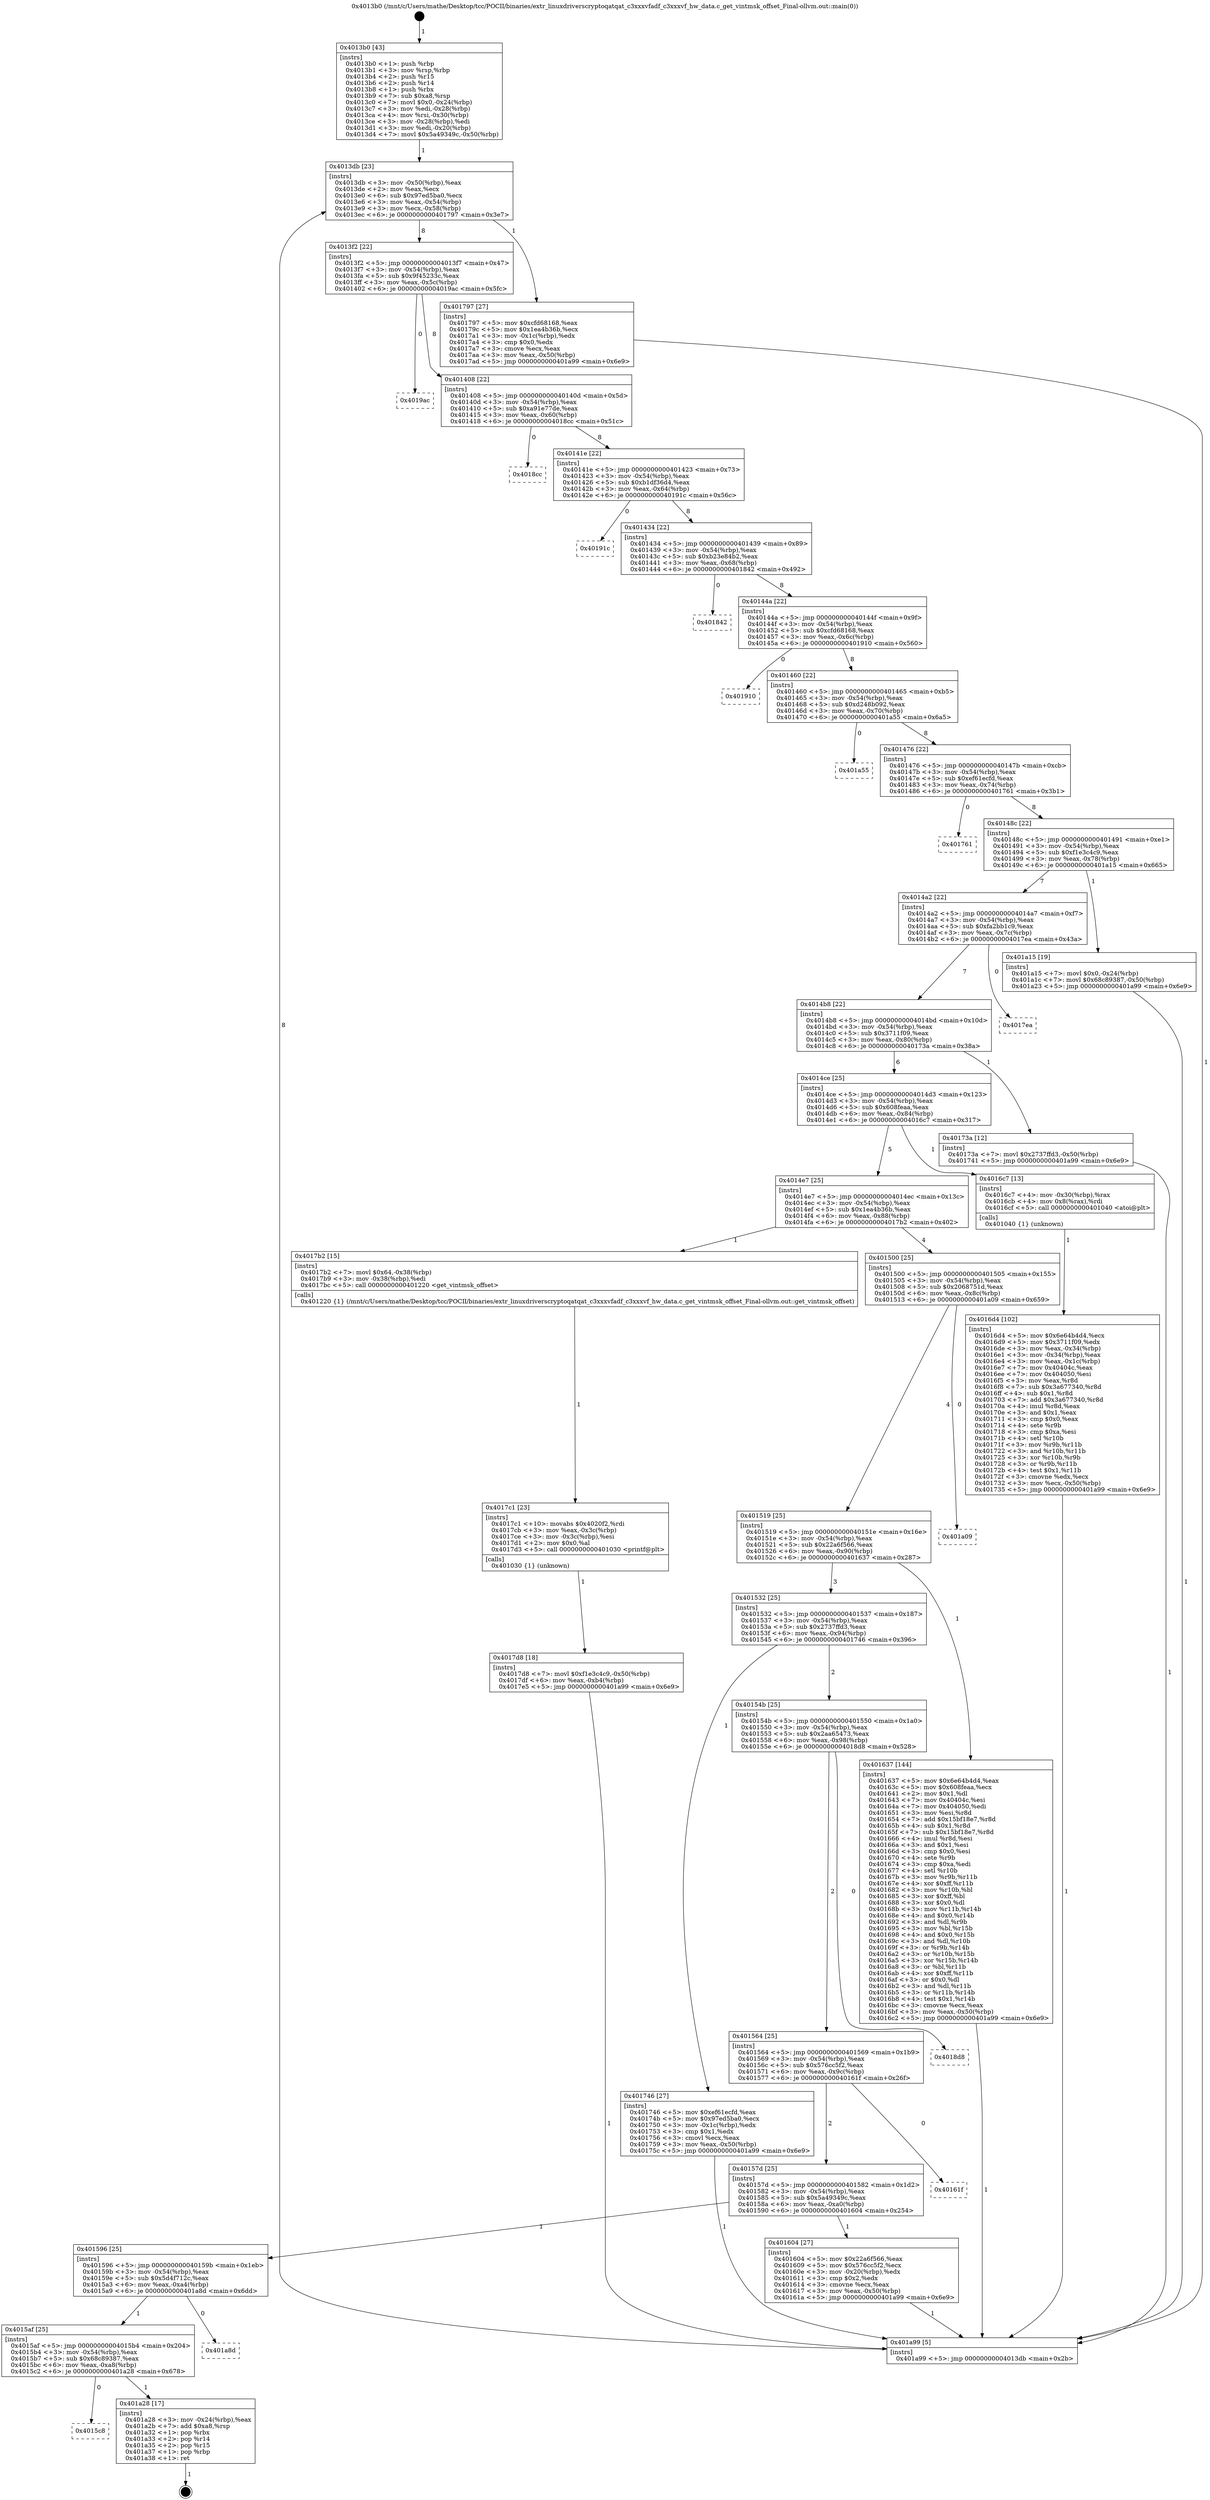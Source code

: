 digraph "0x4013b0" {
  label = "0x4013b0 (/mnt/c/Users/mathe/Desktop/tcc/POCII/binaries/extr_linuxdriverscryptoqatqat_c3xxxvfadf_c3xxxvf_hw_data.c_get_vintmsk_offset_Final-ollvm.out::main(0))"
  labelloc = "t"
  node[shape=record]

  Entry [label="",width=0.3,height=0.3,shape=circle,fillcolor=black,style=filled]
  "0x4013db" [label="{
     0x4013db [23]\l
     | [instrs]\l
     &nbsp;&nbsp;0x4013db \<+3\>: mov -0x50(%rbp),%eax\l
     &nbsp;&nbsp;0x4013de \<+2\>: mov %eax,%ecx\l
     &nbsp;&nbsp;0x4013e0 \<+6\>: sub $0x97ed5ba0,%ecx\l
     &nbsp;&nbsp;0x4013e6 \<+3\>: mov %eax,-0x54(%rbp)\l
     &nbsp;&nbsp;0x4013e9 \<+3\>: mov %ecx,-0x58(%rbp)\l
     &nbsp;&nbsp;0x4013ec \<+6\>: je 0000000000401797 \<main+0x3e7\>\l
  }"]
  "0x401797" [label="{
     0x401797 [27]\l
     | [instrs]\l
     &nbsp;&nbsp;0x401797 \<+5\>: mov $0xcfd68168,%eax\l
     &nbsp;&nbsp;0x40179c \<+5\>: mov $0x1ea4b36b,%ecx\l
     &nbsp;&nbsp;0x4017a1 \<+3\>: mov -0x1c(%rbp),%edx\l
     &nbsp;&nbsp;0x4017a4 \<+3\>: cmp $0x0,%edx\l
     &nbsp;&nbsp;0x4017a7 \<+3\>: cmove %ecx,%eax\l
     &nbsp;&nbsp;0x4017aa \<+3\>: mov %eax,-0x50(%rbp)\l
     &nbsp;&nbsp;0x4017ad \<+5\>: jmp 0000000000401a99 \<main+0x6e9\>\l
  }"]
  "0x4013f2" [label="{
     0x4013f2 [22]\l
     | [instrs]\l
     &nbsp;&nbsp;0x4013f2 \<+5\>: jmp 00000000004013f7 \<main+0x47\>\l
     &nbsp;&nbsp;0x4013f7 \<+3\>: mov -0x54(%rbp),%eax\l
     &nbsp;&nbsp;0x4013fa \<+5\>: sub $0x9f45233c,%eax\l
     &nbsp;&nbsp;0x4013ff \<+3\>: mov %eax,-0x5c(%rbp)\l
     &nbsp;&nbsp;0x401402 \<+6\>: je 00000000004019ac \<main+0x5fc\>\l
  }"]
  Exit [label="",width=0.3,height=0.3,shape=circle,fillcolor=black,style=filled,peripheries=2]
  "0x4019ac" [label="{
     0x4019ac\l
  }", style=dashed]
  "0x401408" [label="{
     0x401408 [22]\l
     | [instrs]\l
     &nbsp;&nbsp;0x401408 \<+5\>: jmp 000000000040140d \<main+0x5d\>\l
     &nbsp;&nbsp;0x40140d \<+3\>: mov -0x54(%rbp),%eax\l
     &nbsp;&nbsp;0x401410 \<+5\>: sub $0xa91e77de,%eax\l
     &nbsp;&nbsp;0x401415 \<+3\>: mov %eax,-0x60(%rbp)\l
     &nbsp;&nbsp;0x401418 \<+6\>: je 00000000004018cc \<main+0x51c\>\l
  }"]
  "0x4015c8" [label="{
     0x4015c8\l
  }", style=dashed]
  "0x4018cc" [label="{
     0x4018cc\l
  }", style=dashed]
  "0x40141e" [label="{
     0x40141e [22]\l
     | [instrs]\l
     &nbsp;&nbsp;0x40141e \<+5\>: jmp 0000000000401423 \<main+0x73\>\l
     &nbsp;&nbsp;0x401423 \<+3\>: mov -0x54(%rbp),%eax\l
     &nbsp;&nbsp;0x401426 \<+5\>: sub $0xb1df36d4,%eax\l
     &nbsp;&nbsp;0x40142b \<+3\>: mov %eax,-0x64(%rbp)\l
     &nbsp;&nbsp;0x40142e \<+6\>: je 000000000040191c \<main+0x56c\>\l
  }"]
  "0x401a28" [label="{
     0x401a28 [17]\l
     | [instrs]\l
     &nbsp;&nbsp;0x401a28 \<+3\>: mov -0x24(%rbp),%eax\l
     &nbsp;&nbsp;0x401a2b \<+7\>: add $0xa8,%rsp\l
     &nbsp;&nbsp;0x401a32 \<+1\>: pop %rbx\l
     &nbsp;&nbsp;0x401a33 \<+2\>: pop %r14\l
     &nbsp;&nbsp;0x401a35 \<+2\>: pop %r15\l
     &nbsp;&nbsp;0x401a37 \<+1\>: pop %rbp\l
     &nbsp;&nbsp;0x401a38 \<+1\>: ret\l
  }"]
  "0x40191c" [label="{
     0x40191c\l
  }", style=dashed]
  "0x401434" [label="{
     0x401434 [22]\l
     | [instrs]\l
     &nbsp;&nbsp;0x401434 \<+5\>: jmp 0000000000401439 \<main+0x89\>\l
     &nbsp;&nbsp;0x401439 \<+3\>: mov -0x54(%rbp),%eax\l
     &nbsp;&nbsp;0x40143c \<+5\>: sub $0xb23e84b2,%eax\l
     &nbsp;&nbsp;0x401441 \<+3\>: mov %eax,-0x68(%rbp)\l
     &nbsp;&nbsp;0x401444 \<+6\>: je 0000000000401842 \<main+0x492\>\l
  }"]
  "0x4015af" [label="{
     0x4015af [25]\l
     | [instrs]\l
     &nbsp;&nbsp;0x4015af \<+5\>: jmp 00000000004015b4 \<main+0x204\>\l
     &nbsp;&nbsp;0x4015b4 \<+3\>: mov -0x54(%rbp),%eax\l
     &nbsp;&nbsp;0x4015b7 \<+5\>: sub $0x68c89387,%eax\l
     &nbsp;&nbsp;0x4015bc \<+6\>: mov %eax,-0xa8(%rbp)\l
     &nbsp;&nbsp;0x4015c2 \<+6\>: je 0000000000401a28 \<main+0x678\>\l
  }"]
  "0x401842" [label="{
     0x401842\l
  }", style=dashed]
  "0x40144a" [label="{
     0x40144a [22]\l
     | [instrs]\l
     &nbsp;&nbsp;0x40144a \<+5\>: jmp 000000000040144f \<main+0x9f\>\l
     &nbsp;&nbsp;0x40144f \<+3\>: mov -0x54(%rbp),%eax\l
     &nbsp;&nbsp;0x401452 \<+5\>: sub $0xcfd68168,%eax\l
     &nbsp;&nbsp;0x401457 \<+3\>: mov %eax,-0x6c(%rbp)\l
     &nbsp;&nbsp;0x40145a \<+6\>: je 0000000000401910 \<main+0x560\>\l
  }"]
  "0x401a8d" [label="{
     0x401a8d\l
  }", style=dashed]
  "0x401910" [label="{
     0x401910\l
  }", style=dashed]
  "0x401460" [label="{
     0x401460 [22]\l
     | [instrs]\l
     &nbsp;&nbsp;0x401460 \<+5\>: jmp 0000000000401465 \<main+0xb5\>\l
     &nbsp;&nbsp;0x401465 \<+3\>: mov -0x54(%rbp),%eax\l
     &nbsp;&nbsp;0x401468 \<+5\>: sub $0xd248b092,%eax\l
     &nbsp;&nbsp;0x40146d \<+3\>: mov %eax,-0x70(%rbp)\l
     &nbsp;&nbsp;0x401470 \<+6\>: je 0000000000401a55 \<main+0x6a5\>\l
  }"]
  "0x4017d8" [label="{
     0x4017d8 [18]\l
     | [instrs]\l
     &nbsp;&nbsp;0x4017d8 \<+7\>: movl $0xf1e3c4c9,-0x50(%rbp)\l
     &nbsp;&nbsp;0x4017df \<+6\>: mov %eax,-0xb4(%rbp)\l
     &nbsp;&nbsp;0x4017e5 \<+5\>: jmp 0000000000401a99 \<main+0x6e9\>\l
  }"]
  "0x401a55" [label="{
     0x401a55\l
  }", style=dashed]
  "0x401476" [label="{
     0x401476 [22]\l
     | [instrs]\l
     &nbsp;&nbsp;0x401476 \<+5\>: jmp 000000000040147b \<main+0xcb\>\l
     &nbsp;&nbsp;0x40147b \<+3\>: mov -0x54(%rbp),%eax\l
     &nbsp;&nbsp;0x40147e \<+5\>: sub $0xef61ecfd,%eax\l
     &nbsp;&nbsp;0x401483 \<+3\>: mov %eax,-0x74(%rbp)\l
     &nbsp;&nbsp;0x401486 \<+6\>: je 0000000000401761 \<main+0x3b1\>\l
  }"]
  "0x4017c1" [label="{
     0x4017c1 [23]\l
     | [instrs]\l
     &nbsp;&nbsp;0x4017c1 \<+10\>: movabs $0x4020f2,%rdi\l
     &nbsp;&nbsp;0x4017cb \<+3\>: mov %eax,-0x3c(%rbp)\l
     &nbsp;&nbsp;0x4017ce \<+3\>: mov -0x3c(%rbp),%esi\l
     &nbsp;&nbsp;0x4017d1 \<+2\>: mov $0x0,%al\l
     &nbsp;&nbsp;0x4017d3 \<+5\>: call 0000000000401030 \<printf@plt\>\l
     | [calls]\l
     &nbsp;&nbsp;0x401030 \{1\} (unknown)\l
  }"]
  "0x401761" [label="{
     0x401761\l
  }", style=dashed]
  "0x40148c" [label="{
     0x40148c [22]\l
     | [instrs]\l
     &nbsp;&nbsp;0x40148c \<+5\>: jmp 0000000000401491 \<main+0xe1\>\l
     &nbsp;&nbsp;0x401491 \<+3\>: mov -0x54(%rbp),%eax\l
     &nbsp;&nbsp;0x401494 \<+5\>: sub $0xf1e3c4c9,%eax\l
     &nbsp;&nbsp;0x401499 \<+3\>: mov %eax,-0x78(%rbp)\l
     &nbsp;&nbsp;0x40149c \<+6\>: je 0000000000401a15 \<main+0x665\>\l
  }"]
  "0x4016d4" [label="{
     0x4016d4 [102]\l
     | [instrs]\l
     &nbsp;&nbsp;0x4016d4 \<+5\>: mov $0x6e64b4d4,%ecx\l
     &nbsp;&nbsp;0x4016d9 \<+5\>: mov $0x3711f09,%edx\l
     &nbsp;&nbsp;0x4016de \<+3\>: mov %eax,-0x34(%rbp)\l
     &nbsp;&nbsp;0x4016e1 \<+3\>: mov -0x34(%rbp),%eax\l
     &nbsp;&nbsp;0x4016e4 \<+3\>: mov %eax,-0x1c(%rbp)\l
     &nbsp;&nbsp;0x4016e7 \<+7\>: mov 0x40404c,%eax\l
     &nbsp;&nbsp;0x4016ee \<+7\>: mov 0x404050,%esi\l
     &nbsp;&nbsp;0x4016f5 \<+3\>: mov %eax,%r8d\l
     &nbsp;&nbsp;0x4016f8 \<+7\>: sub $0x3a677340,%r8d\l
     &nbsp;&nbsp;0x4016ff \<+4\>: sub $0x1,%r8d\l
     &nbsp;&nbsp;0x401703 \<+7\>: add $0x3a677340,%r8d\l
     &nbsp;&nbsp;0x40170a \<+4\>: imul %r8d,%eax\l
     &nbsp;&nbsp;0x40170e \<+3\>: and $0x1,%eax\l
     &nbsp;&nbsp;0x401711 \<+3\>: cmp $0x0,%eax\l
     &nbsp;&nbsp;0x401714 \<+4\>: sete %r9b\l
     &nbsp;&nbsp;0x401718 \<+3\>: cmp $0xa,%esi\l
     &nbsp;&nbsp;0x40171b \<+4\>: setl %r10b\l
     &nbsp;&nbsp;0x40171f \<+3\>: mov %r9b,%r11b\l
     &nbsp;&nbsp;0x401722 \<+3\>: and %r10b,%r11b\l
     &nbsp;&nbsp;0x401725 \<+3\>: xor %r10b,%r9b\l
     &nbsp;&nbsp;0x401728 \<+3\>: or %r9b,%r11b\l
     &nbsp;&nbsp;0x40172b \<+4\>: test $0x1,%r11b\l
     &nbsp;&nbsp;0x40172f \<+3\>: cmovne %edx,%ecx\l
     &nbsp;&nbsp;0x401732 \<+3\>: mov %ecx,-0x50(%rbp)\l
     &nbsp;&nbsp;0x401735 \<+5\>: jmp 0000000000401a99 \<main+0x6e9\>\l
  }"]
  "0x401a15" [label="{
     0x401a15 [19]\l
     | [instrs]\l
     &nbsp;&nbsp;0x401a15 \<+7\>: movl $0x0,-0x24(%rbp)\l
     &nbsp;&nbsp;0x401a1c \<+7\>: movl $0x68c89387,-0x50(%rbp)\l
     &nbsp;&nbsp;0x401a23 \<+5\>: jmp 0000000000401a99 \<main+0x6e9\>\l
  }"]
  "0x4014a2" [label="{
     0x4014a2 [22]\l
     | [instrs]\l
     &nbsp;&nbsp;0x4014a2 \<+5\>: jmp 00000000004014a7 \<main+0xf7\>\l
     &nbsp;&nbsp;0x4014a7 \<+3\>: mov -0x54(%rbp),%eax\l
     &nbsp;&nbsp;0x4014aa \<+5\>: sub $0xfa2bb1c9,%eax\l
     &nbsp;&nbsp;0x4014af \<+3\>: mov %eax,-0x7c(%rbp)\l
     &nbsp;&nbsp;0x4014b2 \<+6\>: je 00000000004017ea \<main+0x43a\>\l
  }"]
  "0x4013b0" [label="{
     0x4013b0 [43]\l
     | [instrs]\l
     &nbsp;&nbsp;0x4013b0 \<+1\>: push %rbp\l
     &nbsp;&nbsp;0x4013b1 \<+3\>: mov %rsp,%rbp\l
     &nbsp;&nbsp;0x4013b4 \<+2\>: push %r15\l
     &nbsp;&nbsp;0x4013b6 \<+2\>: push %r14\l
     &nbsp;&nbsp;0x4013b8 \<+1\>: push %rbx\l
     &nbsp;&nbsp;0x4013b9 \<+7\>: sub $0xa8,%rsp\l
     &nbsp;&nbsp;0x4013c0 \<+7\>: movl $0x0,-0x24(%rbp)\l
     &nbsp;&nbsp;0x4013c7 \<+3\>: mov %edi,-0x28(%rbp)\l
     &nbsp;&nbsp;0x4013ca \<+4\>: mov %rsi,-0x30(%rbp)\l
     &nbsp;&nbsp;0x4013ce \<+3\>: mov -0x28(%rbp),%edi\l
     &nbsp;&nbsp;0x4013d1 \<+3\>: mov %edi,-0x20(%rbp)\l
     &nbsp;&nbsp;0x4013d4 \<+7\>: movl $0x5a49349c,-0x50(%rbp)\l
  }"]
  "0x4017ea" [label="{
     0x4017ea\l
  }", style=dashed]
  "0x4014b8" [label="{
     0x4014b8 [22]\l
     | [instrs]\l
     &nbsp;&nbsp;0x4014b8 \<+5\>: jmp 00000000004014bd \<main+0x10d\>\l
     &nbsp;&nbsp;0x4014bd \<+3\>: mov -0x54(%rbp),%eax\l
     &nbsp;&nbsp;0x4014c0 \<+5\>: sub $0x3711f09,%eax\l
     &nbsp;&nbsp;0x4014c5 \<+3\>: mov %eax,-0x80(%rbp)\l
     &nbsp;&nbsp;0x4014c8 \<+6\>: je 000000000040173a \<main+0x38a\>\l
  }"]
  "0x401a99" [label="{
     0x401a99 [5]\l
     | [instrs]\l
     &nbsp;&nbsp;0x401a99 \<+5\>: jmp 00000000004013db \<main+0x2b\>\l
  }"]
  "0x40173a" [label="{
     0x40173a [12]\l
     | [instrs]\l
     &nbsp;&nbsp;0x40173a \<+7\>: movl $0x2737ffd3,-0x50(%rbp)\l
     &nbsp;&nbsp;0x401741 \<+5\>: jmp 0000000000401a99 \<main+0x6e9\>\l
  }"]
  "0x4014ce" [label="{
     0x4014ce [25]\l
     | [instrs]\l
     &nbsp;&nbsp;0x4014ce \<+5\>: jmp 00000000004014d3 \<main+0x123\>\l
     &nbsp;&nbsp;0x4014d3 \<+3\>: mov -0x54(%rbp),%eax\l
     &nbsp;&nbsp;0x4014d6 \<+5\>: sub $0x608feaa,%eax\l
     &nbsp;&nbsp;0x4014db \<+6\>: mov %eax,-0x84(%rbp)\l
     &nbsp;&nbsp;0x4014e1 \<+6\>: je 00000000004016c7 \<main+0x317\>\l
  }"]
  "0x401596" [label="{
     0x401596 [25]\l
     | [instrs]\l
     &nbsp;&nbsp;0x401596 \<+5\>: jmp 000000000040159b \<main+0x1eb\>\l
     &nbsp;&nbsp;0x40159b \<+3\>: mov -0x54(%rbp),%eax\l
     &nbsp;&nbsp;0x40159e \<+5\>: sub $0x5d4f712c,%eax\l
     &nbsp;&nbsp;0x4015a3 \<+6\>: mov %eax,-0xa4(%rbp)\l
     &nbsp;&nbsp;0x4015a9 \<+6\>: je 0000000000401a8d \<main+0x6dd\>\l
  }"]
  "0x4016c7" [label="{
     0x4016c7 [13]\l
     | [instrs]\l
     &nbsp;&nbsp;0x4016c7 \<+4\>: mov -0x30(%rbp),%rax\l
     &nbsp;&nbsp;0x4016cb \<+4\>: mov 0x8(%rax),%rdi\l
     &nbsp;&nbsp;0x4016cf \<+5\>: call 0000000000401040 \<atoi@plt\>\l
     | [calls]\l
     &nbsp;&nbsp;0x401040 \{1\} (unknown)\l
  }"]
  "0x4014e7" [label="{
     0x4014e7 [25]\l
     | [instrs]\l
     &nbsp;&nbsp;0x4014e7 \<+5\>: jmp 00000000004014ec \<main+0x13c\>\l
     &nbsp;&nbsp;0x4014ec \<+3\>: mov -0x54(%rbp),%eax\l
     &nbsp;&nbsp;0x4014ef \<+5\>: sub $0x1ea4b36b,%eax\l
     &nbsp;&nbsp;0x4014f4 \<+6\>: mov %eax,-0x88(%rbp)\l
     &nbsp;&nbsp;0x4014fa \<+6\>: je 00000000004017b2 \<main+0x402\>\l
  }"]
  "0x401604" [label="{
     0x401604 [27]\l
     | [instrs]\l
     &nbsp;&nbsp;0x401604 \<+5\>: mov $0x22a6f566,%eax\l
     &nbsp;&nbsp;0x401609 \<+5\>: mov $0x576cc5f2,%ecx\l
     &nbsp;&nbsp;0x40160e \<+3\>: mov -0x20(%rbp),%edx\l
     &nbsp;&nbsp;0x401611 \<+3\>: cmp $0x2,%edx\l
     &nbsp;&nbsp;0x401614 \<+3\>: cmovne %ecx,%eax\l
     &nbsp;&nbsp;0x401617 \<+3\>: mov %eax,-0x50(%rbp)\l
     &nbsp;&nbsp;0x40161a \<+5\>: jmp 0000000000401a99 \<main+0x6e9\>\l
  }"]
  "0x4017b2" [label="{
     0x4017b2 [15]\l
     | [instrs]\l
     &nbsp;&nbsp;0x4017b2 \<+7\>: movl $0x64,-0x38(%rbp)\l
     &nbsp;&nbsp;0x4017b9 \<+3\>: mov -0x38(%rbp),%edi\l
     &nbsp;&nbsp;0x4017bc \<+5\>: call 0000000000401220 \<get_vintmsk_offset\>\l
     | [calls]\l
     &nbsp;&nbsp;0x401220 \{1\} (/mnt/c/Users/mathe/Desktop/tcc/POCII/binaries/extr_linuxdriverscryptoqatqat_c3xxxvfadf_c3xxxvf_hw_data.c_get_vintmsk_offset_Final-ollvm.out::get_vintmsk_offset)\l
  }"]
  "0x401500" [label="{
     0x401500 [25]\l
     | [instrs]\l
     &nbsp;&nbsp;0x401500 \<+5\>: jmp 0000000000401505 \<main+0x155\>\l
     &nbsp;&nbsp;0x401505 \<+3\>: mov -0x54(%rbp),%eax\l
     &nbsp;&nbsp;0x401508 \<+5\>: sub $0x2068751d,%eax\l
     &nbsp;&nbsp;0x40150d \<+6\>: mov %eax,-0x8c(%rbp)\l
     &nbsp;&nbsp;0x401513 \<+6\>: je 0000000000401a09 \<main+0x659\>\l
  }"]
  "0x40157d" [label="{
     0x40157d [25]\l
     | [instrs]\l
     &nbsp;&nbsp;0x40157d \<+5\>: jmp 0000000000401582 \<main+0x1d2\>\l
     &nbsp;&nbsp;0x401582 \<+3\>: mov -0x54(%rbp),%eax\l
     &nbsp;&nbsp;0x401585 \<+5\>: sub $0x5a49349c,%eax\l
     &nbsp;&nbsp;0x40158a \<+6\>: mov %eax,-0xa0(%rbp)\l
     &nbsp;&nbsp;0x401590 \<+6\>: je 0000000000401604 \<main+0x254\>\l
  }"]
  "0x401a09" [label="{
     0x401a09\l
  }", style=dashed]
  "0x401519" [label="{
     0x401519 [25]\l
     | [instrs]\l
     &nbsp;&nbsp;0x401519 \<+5\>: jmp 000000000040151e \<main+0x16e\>\l
     &nbsp;&nbsp;0x40151e \<+3\>: mov -0x54(%rbp),%eax\l
     &nbsp;&nbsp;0x401521 \<+5\>: sub $0x22a6f566,%eax\l
     &nbsp;&nbsp;0x401526 \<+6\>: mov %eax,-0x90(%rbp)\l
     &nbsp;&nbsp;0x40152c \<+6\>: je 0000000000401637 \<main+0x287\>\l
  }"]
  "0x40161f" [label="{
     0x40161f\l
  }", style=dashed]
  "0x401637" [label="{
     0x401637 [144]\l
     | [instrs]\l
     &nbsp;&nbsp;0x401637 \<+5\>: mov $0x6e64b4d4,%eax\l
     &nbsp;&nbsp;0x40163c \<+5\>: mov $0x608feaa,%ecx\l
     &nbsp;&nbsp;0x401641 \<+2\>: mov $0x1,%dl\l
     &nbsp;&nbsp;0x401643 \<+7\>: mov 0x40404c,%esi\l
     &nbsp;&nbsp;0x40164a \<+7\>: mov 0x404050,%edi\l
     &nbsp;&nbsp;0x401651 \<+3\>: mov %esi,%r8d\l
     &nbsp;&nbsp;0x401654 \<+7\>: add $0x15bf18e7,%r8d\l
     &nbsp;&nbsp;0x40165b \<+4\>: sub $0x1,%r8d\l
     &nbsp;&nbsp;0x40165f \<+7\>: sub $0x15bf18e7,%r8d\l
     &nbsp;&nbsp;0x401666 \<+4\>: imul %r8d,%esi\l
     &nbsp;&nbsp;0x40166a \<+3\>: and $0x1,%esi\l
     &nbsp;&nbsp;0x40166d \<+3\>: cmp $0x0,%esi\l
     &nbsp;&nbsp;0x401670 \<+4\>: sete %r9b\l
     &nbsp;&nbsp;0x401674 \<+3\>: cmp $0xa,%edi\l
     &nbsp;&nbsp;0x401677 \<+4\>: setl %r10b\l
     &nbsp;&nbsp;0x40167b \<+3\>: mov %r9b,%r11b\l
     &nbsp;&nbsp;0x40167e \<+4\>: xor $0xff,%r11b\l
     &nbsp;&nbsp;0x401682 \<+3\>: mov %r10b,%bl\l
     &nbsp;&nbsp;0x401685 \<+3\>: xor $0xff,%bl\l
     &nbsp;&nbsp;0x401688 \<+3\>: xor $0x0,%dl\l
     &nbsp;&nbsp;0x40168b \<+3\>: mov %r11b,%r14b\l
     &nbsp;&nbsp;0x40168e \<+4\>: and $0x0,%r14b\l
     &nbsp;&nbsp;0x401692 \<+3\>: and %dl,%r9b\l
     &nbsp;&nbsp;0x401695 \<+3\>: mov %bl,%r15b\l
     &nbsp;&nbsp;0x401698 \<+4\>: and $0x0,%r15b\l
     &nbsp;&nbsp;0x40169c \<+3\>: and %dl,%r10b\l
     &nbsp;&nbsp;0x40169f \<+3\>: or %r9b,%r14b\l
     &nbsp;&nbsp;0x4016a2 \<+3\>: or %r10b,%r15b\l
     &nbsp;&nbsp;0x4016a5 \<+3\>: xor %r15b,%r14b\l
     &nbsp;&nbsp;0x4016a8 \<+3\>: or %bl,%r11b\l
     &nbsp;&nbsp;0x4016ab \<+4\>: xor $0xff,%r11b\l
     &nbsp;&nbsp;0x4016af \<+3\>: or $0x0,%dl\l
     &nbsp;&nbsp;0x4016b2 \<+3\>: and %dl,%r11b\l
     &nbsp;&nbsp;0x4016b5 \<+3\>: or %r11b,%r14b\l
     &nbsp;&nbsp;0x4016b8 \<+4\>: test $0x1,%r14b\l
     &nbsp;&nbsp;0x4016bc \<+3\>: cmovne %ecx,%eax\l
     &nbsp;&nbsp;0x4016bf \<+3\>: mov %eax,-0x50(%rbp)\l
     &nbsp;&nbsp;0x4016c2 \<+5\>: jmp 0000000000401a99 \<main+0x6e9\>\l
  }"]
  "0x401532" [label="{
     0x401532 [25]\l
     | [instrs]\l
     &nbsp;&nbsp;0x401532 \<+5\>: jmp 0000000000401537 \<main+0x187\>\l
     &nbsp;&nbsp;0x401537 \<+3\>: mov -0x54(%rbp),%eax\l
     &nbsp;&nbsp;0x40153a \<+5\>: sub $0x2737ffd3,%eax\l
     &nbsp;&nbsp;0x40153f \<+6\>: mov %eax,-0x94(%rbp)\l
     &nbsp;&nbsp;0x401545 \<+6\>: je 0000000000401746 \<main+0x396\>\l
  }"]
  "0x401564" [label="{
     0x401564 [25]\l
     | [instrs]\l
     &nbsp;&nbsp;0x401564 \<+5\>: jmp 0000000000401569 \<main+0x1b9\>\l
     &nbsp;&nbsp;0x401569 \<+3\>: mov -0x54(%rbp),%eax\l
     &nbsp;&nbsp;0x40156c \<+5\>: sub $0x576cc5f2,%eax\l
     &nbsp;&nbsp;0x401571 \<+6\>: mov %eax,-0x9c(%rbp)\l
     &nbsp;&nbsp;0x401577 \<+6\>: je 000000000040161f \<main+0x26f\>\l
  }"]
  "0x401746" [label="{
     0x401746 [27]\l
     | [instrs]\l
     &nbsp;&nbsp;0x401746 \<+5\>: mov $0xef61ecfd,%eax\l
     &nbsp;&nbsp;0x40174b \<+5\>: mov $0x97ed5ba0,%ecx\l
     &nbsp;&nbsp;0x401750 \<+3\>: mov -0x1c(%rbp),%edx\l
     &nbsp;&nbsp;0x401753 \<+3\>: cmp $0x1,%edx\l
     &nbsp;&nbsp;0x401756 \<+3\>: cmovl %ecx,%eax\l
     &nbsp;&nbsp;0x401759 \<+3\>: mov %eax,-0x50(%rbp)\l
     &nbsp;&nbsp;0x40175c \<+5\>: jmp 0000000000401a99 \<main+0x6e9\>\l
  }"]
  "0x40154b" [label="{
     0x40154b [25]\l
     | [instrs]\l
     &nbsp;&nbsp;0x40154b \<+5\>: jmp 0000000000401550 \<main+0x1a0\>\l
     &nbsp;&nbsp;0x401550 \<+3\>: mov -0x54(%rbp),%eax\l
     &nbsp;&nbsp;0x401553 \<+5\>: sub $0x2aa65473,%eax\l
     &nbsp;&nbsp;0x401558 \<+6\>: mov %eax,-0x98(%rbp)\l
     &nbsp;&nbsp;0x40155e \<+6\>: je 00000000004018d8 \<main+0x528\>\l
  }"]
  "0x4018d8" [label="{
     0x4018d8\l
  }", style=dashed]
  Entry -> "0x4013b0" [label=" 1"]
  "0x4013db" -> "0x401797" [label=" 1"]
  "0x4013db" -> "0x4013f2" [label=" 8"]
  "0x401a28" -> Exit [label=" 1"]
  "0x4013f2" -> "0x4019ac" [label=" 0"]
  "0x4013f2" -> "0x401408" [label=" 8"]
  "0x4015af" -> "0x4015c8" [label=" 0"]
  "0x401408" -> "0x4018cc" [label=" 0"]
  "0x401408" -> "0x40141e" [label=" 8"]
  "0x4015af" -> "0x401a28" [label=" 1"]
  "0x40141e" -> "0x40191c" [label=" 0"]
  "0x40141e" -> "0x401434" [label=" 8"]
  "0x401596" -> "0x4015af" [label=" 1"]
  "0x401434" -> "0x401842" [label=" 0"]
  "0x401434" -> "0x40144a" [label=" 8"]
  "0x401596" -> "0x401a8d" [label=" 0"]
  "0x40144a" -> "0x401910" [label=" 0"]
  "0x40144a" -> "0x401460" [label=" 8"]
  "0x401a15" -> "0x401a99" [label=" 1"]
  "0x401460" -> "0x401a55" [label=" 0"]
  "0x401460" -> "0x401476" [label=" 8"]
  "0x4017d8" -> "0x401a99" [label=" 1"]
  "0x401476" -> "0x401761" [label=" 0"]
  "0x401476" -> "0x40148c" [label=" 8"]
  "0x4017c1" -> "0x4017d8" [label=" 1"]
  "0x40148c" -> "0x401a15" [label=" 1"]
  "0x40148c" -> "0x4014a2" [label=" 7"]
  "0x4017b2" -> "0x4017c1" [label=" 1"]
  "0x4014a2" -> "0x4017ea" [label=" 0"]
  "0x4014a2" -> "0x4014b8" [label=" 7"]
  "0x401797" -> "0x401a99" [label=" 1"]
  "0x4014b8" -> "0x40173a" [label=" 1"]
  "0x4014b8" -> "0x4014ce" [label=" 6"]
  "0x401746" -> "0x401a99" [label=" 1"]
  "0x4014ce" -> "0x4016c7" [label=" 1"]
  "0x4014ce" -> "0x4014e7" [label=" 5"]
  "0x40173a" -> "0x401a99" [label=" 1"]
  "0x4014e7" -> "0x4017b2" [label=" 1"]
  "0x4014e7" -> "0x401500" [label=" 4"]
  "0x4016d4" -> "0x401a99" [label=" 1"]
  "0x401500" -> "0x401a09" [label=" 0"]
  "0x401500" -> "0x401519" [label=" 4"]
  "0x401637" -> "0x401a99" [label=" 1"]
  "0x401519" -> "0x401637" [label=" 1"]
  "0x401519" -> "0x401532" [label=" 3"]
  "0x401a99" -> "0x4013db" [label=" 8"]
  "0x401532" -> "0x401746" [label=" 1"]
  "0x401532" -> "0x40154b" [label=" 2"]
  "0x401604" -> "0x401a99" [label=" 1"]
  "0x40154b" -> "0x4018d8" [label=" 0"]
  "0x40154b" -> "0x401564" [label=" 2"]
  "0x4013b0" -> "0x4013db" [label=" 1"]
  "0x401564" -> "0x40161f" [label=" 0"]
  "0x401564" -> "0x40157d" [label=" 2"]
  "0x4016c7" -> "0x4016d4" [label=" 1"]
  "0x40157d" -> "0x401604" [label=" 1"]
  "0x40157d" -> "0x401596" [label=" 1"]
}
